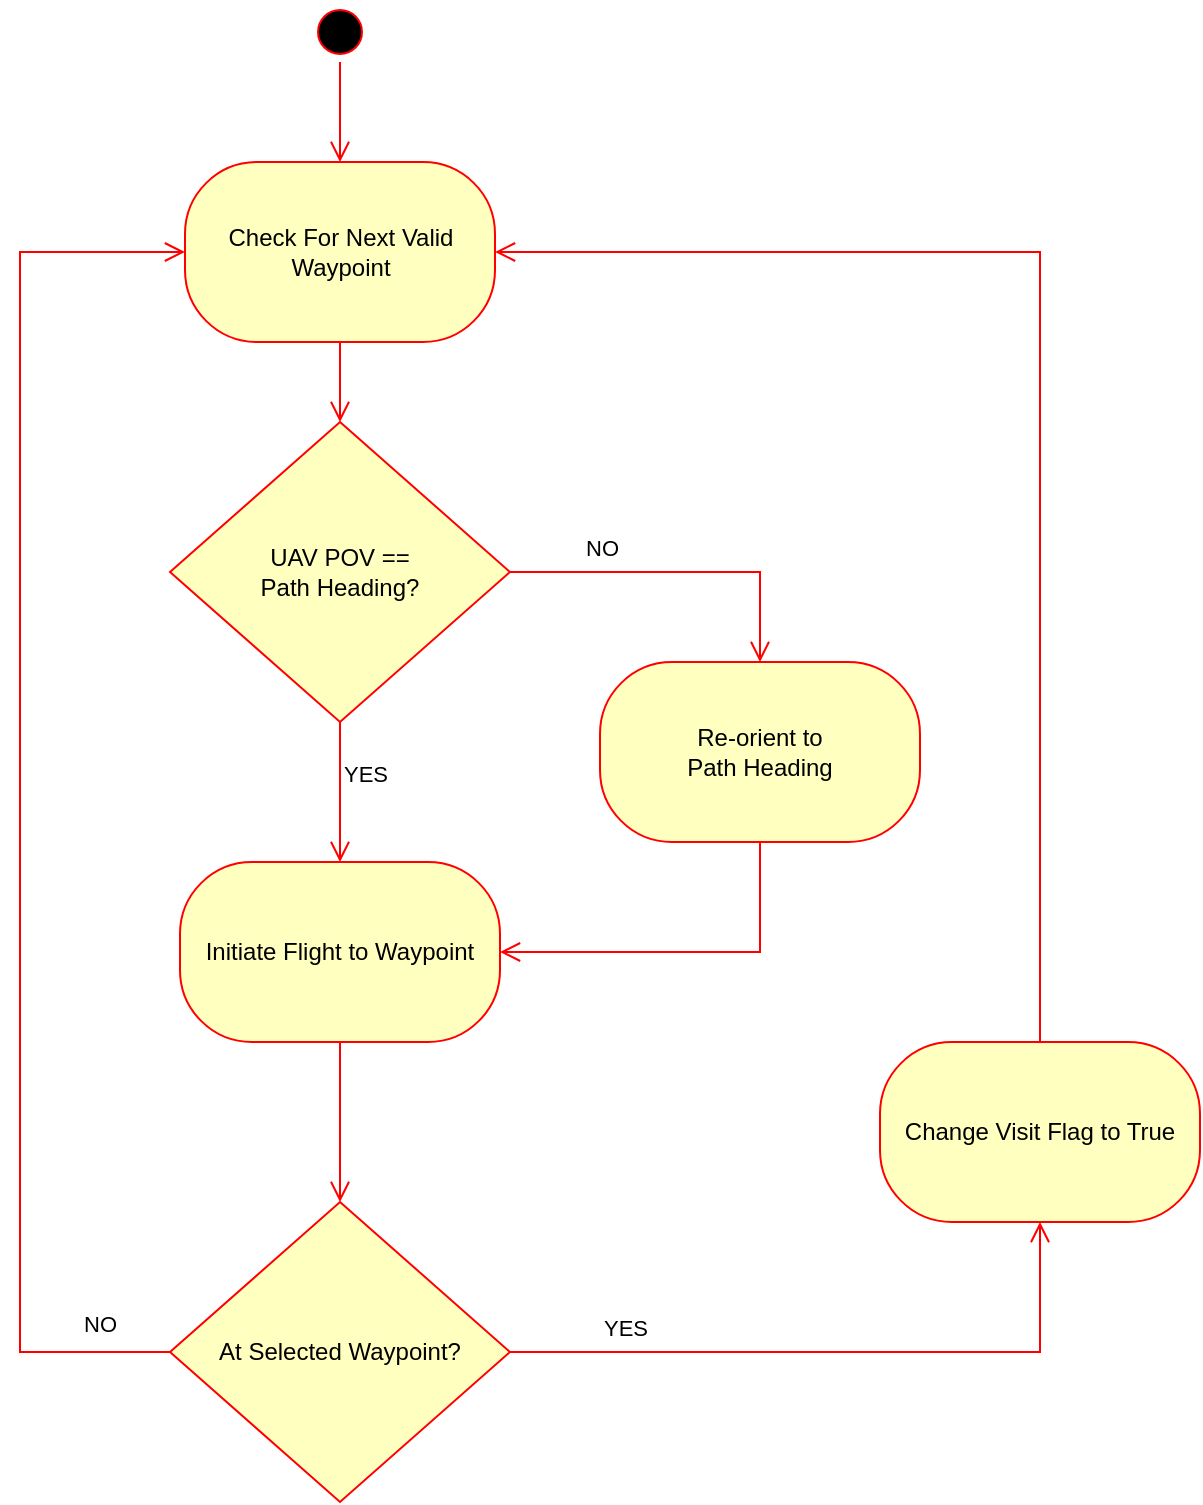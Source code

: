 <mxfile version="17.4.1" type="device"><diagram id="i3F4ti9gev00xGMFeUzN" name="Page-1"><mxGraphModel dx="1422" dy="710" grid="1" gridSize="10" guides="1" tooltips="1" connect="1" arrows="1" fold="1" page="1" pageScale="1" pageWidth="850" pageHeight="1100" math="0" shadow="0"><root><mxCell id="0"/><mxCell id="1" parent="0"/><mxCell id="HaXaQ5E0BjMqJWI1M5KT-2" value="" style="ellipse;html=1;shape=startState;fillColor=#000000;strokeColor=#ff0000;" parent="1" vertex="1"><mxGeometry x="225" y="60" width="30" height="30" as="geometry"/></mxCell><mxCell id="HaXaQ5E0BjMqJWI1M5KT-3" value="" style="edgeStyle=orthogonalEdgeStyle;html=1;verticalAlign=bottom;endArrow=open;endSize=8;strokeColor=#ff0000;rounded=0;entryX=0.5;entryY=0;entryDx=0;entryDy=0;" parent="1" source="HaXaQ5E0BjMqJWI1M5KT-2" target="HaXaQ5E0BjMqJWI1M5KT-4" edge="1"><mxGeometry relative="1" as="geometry"><mxPoint x="257.5" y="150" as="targetPoint"/></mxGeometry></mxCell><mxCell id="HaXaQ5E0BjMqJWI1M5KT-4" value="Check For Next Valid Waypoint" style="rounded=1;whiteSpace=wrap;html=1;arcSize=40;fontColor=#000000;fillColor=#ffffc0;strokeColor=#ff0000;" parent="1" vertex="1"><mxGeometry x="162.5" y="140" width="155" height="90" as="geometry"/></mxCell><mxCell id="HaXaQ5E0BjMqJWI1M5KT-5" value="" style="edgeStyle=orthogonalEdgeStyle;html=1;verticalAlign=bottom;endArrow=open;endSize=8;strokeColor=#ff0000;rounded=0;entryX=0.5;entryY=0;entryDx=0;entryDy=0;" parent="1" source="HaXaQ5E0BjMqJWI1M5KT-4" target="w0WDRvAq3e5U5MBxtoUQ-5" edge="1"><mxGeometry relative="1" as="geometry"><mxPoint x="240" y="270" as="targetPoint"/></mxGeometry></mxCell><mxCell id="HaXaQ5E0BjMqJWI1M5KT-7" value="Initiate Flight to Waypoint" style="rounded=1;whiteSpace=wrap;html=1;arcSize=40;fontColor=#000000;fillColor=#ffffc0;strokeColor=#ff0000;" parent="1" vertex="1"><mxGeometry x="160" y="490" width="160" height="90" as="geometry"/></mxCell><mxCell id="HaXaQ5E0BjMqJWI1M5KT-8" value="" style="edgeStyle=orthogonalEdgeStyle;html=1;verticalAlign=bottom;endArrow=open;endSize=8;strokeColor=#ff0000;rounded=0;entryX=0.5;entryY=0;entryDx=0;entryDy=0;" parent="1" source="HaXaQ5E0BjMqJWI1M5KT-7" target="HaXaQ5E0BjMqJWI1M5KT-28" edge="1"><mxGeometry relative="1" as="geometry"><mxPoint x="240" y="770" as="targetPoint"/></mxGeometry></mxCell><mxCell id="HaXaQ5E0BjMqJWI1M5KT-28" value="At Selected Waypoint?" style="rhombus;whiteSpace=wrap;html=1;fillColor=#ffffc0;strokeColor=#ff0000;" parent="1" vertex="1"><mxGeometry x="155" y="660" width="170" height="150" as="geometry"/></mxCell><mxCell id="HaXaQ5E0BjMqJWI1M5KT-29" value="NO" style="edgeStyle=orthogonalEdgeStyle;html=1;align=left;verticalAlign=bottom;endArrow=open;endSize=8;strokeColor=#ff0000;rounded=0;exitX=0;exitY=0.5;exitDx=0;exitDy=0;entryX=0;entryY=0.5;entryDx=0;entryDy=0;" parent="1" source="HaXaQ5E0BjMqJWI1M5KT-28" target="HaXaQ5E0BjMqJWI1M5KT-4" edge="1"><mxGeometry x="-0.873" y="-5" relative="1" as="geometry"><mxPoint x="100" y="230" as="targetPoint"/><Array as="points"><mxPoint x="80" y="735"/><mxPoint x="80" y="185"/></Array><mxPoint as="offset"/></mxGeometry></mxCell><mxCell id="HaXaQ5E0BjMqJWI1M5KT-30" value="YES" style="edgeStyle=orthogonalEdgeStyle;html=1;align=left;verticalAlign=top;endArrow=open;endSize=8;strokeColor=#ff0000;rounded=0;entryX=0.5;entryY=1;entryDx=0;entryDy=0;" parent="1" source="HaXaQ5E0BjMqJWI1M5KT-28" target="HaXaQ5E0BjMqJWI1M5KT-31" edge="1"><mxGeometry x="-0.727" y="25" relative="1" as="geometry"><mxPoint x="440" y="745" as="targetPoint"/><mxPoint as="offset"/></mxGeometry></mxCell><mxCell id="HaXaQ5E0BjMqJWI1M5KT-31" value="Change Visit Flag to True" style="rounded=1;whiteSpace=wrap;html=1;arcSize=40;fontColor=#000000;fillColor=#ffffc0;strokeColor=#ff0000;" parent="1" vertex="1"><mxGeometry x="510" y="580" width="160" height="90" as="geometry"/></mxCell><mxCell id="HaXaQ5E0BjMqJWI1M5KT-32" value="" style="edgeStyle=orthogonalEdgeStyle;html=1;verticalAlign=bottom;endArrow=open;endSize=8;strokeColor=#ff0000;rounded=0;entryX=1;entryY=0.5;entryDx=0;entryDy=0;exitX=0.5;exitY=0;exitDx=0;exitDy=0;" parent="1" source="HaXaQ5E0BjMqJWI1M5KT-31" target="HaXaQ5E0BjMqJWI1M5KT-4" edge="1"><mxGeometry relative="1" as="geometry"><mxPoint x="420" y="420" as="targetPoint"/><Array as="points"><mxPoint x="590" y="185"/></Array><mxPoint x="610" y="430" as="sourcePoint"/></mxGeometry></mxCell><mxCell id="w0WDRvAq3e5U5MBxtoUQ-1" value="&lt;div&gt;Re-orient to&lt;/div&gt;&lt;div&gt;Path Heading&lt;/div&gt;" style="rounded=1;whiteSpace=wrap;html=1;arcSize=40;fontColor=#000000;fillColor=#ffffc0;strokeColor=#ff0000;" vertex="1" parent="1"><mxGeometry x="370" y="390" width="160" height="90" as="geometry"/></mxCell><mxCell id="w0WDRvAq3e5U5MBxtoUQ-2" value="" style="edgeStyle=orthogonalEdgeStyle;html=1;verticalAlign=bottom;endArrow=open;endSize=8;strokeColor=#ff0000;rounded=0;entryX=1;entryY=0.5;entryDx=0;entryDy=0;exitX=0.5;exitY=1;exitDx=0;exitDy=0;" edge="1" parent="1" source="w0WDRvAq3e5U5MBxtoUQ-1" target="HaXaQ5E0BjMqJWI1M5KT-7"><mxGeometry relative="1" as="geometry"><mxPoint x="345" y="420" as="targetPoint"/><mxPoint x="240" y="380" as="sourcePoint"/></mxGeometry></mxCell><mxCell id="w0WDRvAq3e5U5MBxtoUQ-4" value="YES" style="edgeStyle=orthogonalEdgeStyle;html=1;align=left;verticalAlign=bottom;endArrow=open;endSize=8;strokeColor=#ff0000;rounded=0;exitX=0.5;exitY=1;exitDx=0;exitDy=0;entryX=0.5;entryY=0;entryDx=0;entryDy=0;" edge="1" parent="1" source="w0WDRvAq3e5U5MBxtoUQ-5" target="HaXaQ5E0BjMqJWI1M5KT-7"><mxGeometry relative="1" as="geometry"><mxPoint x="170" y="470" as="targetPoint"/><mxPoint x="150" y="360" as="sourcePoint"/></mxGeometry></mxCell><mxCell id="w0WDRvAq3e5U5MBxtoUQ-5" value="&lt;div&gt;UAV POV ==&lt;/div&gt;&lt;div&gt;Path Heading?&lt;br&gt;&lt;/div&gt;" style="rhombus;whiteSpace=wrap;html=1;fillColor=#ffffc0;strokeColor=#ff0000;" vertex="1" parent="1"><mxGeometry x="155" y="270" width="170" height="150" as="geometry"/></mxCell><mxCell id="w0WDRvAq3e5U5MBxtoUQ-6" value="NO" style="edgeStyle=orthogonalEdgeStyle;html=1;align=left;verticalAlign=top;endArrow=open;endSize=8;strokeColor=#ff0000;rounded=0;entryX=0.5;entryY=0;entryDx=0;entryDy=0;exitX=1;exitY=0.5;exitDx=0;exitDy=0;" edge="1" parent="1" source="w0WDRvAq3e5U5MBxtoUQ-5" target="w0WDRvAq3e5U5MBxtoUQ-1"><mxGeometry x="-0.583" y="25" relative="1" as="geometry"><mxPoint x="600" y="770" as="targetPoint"/><mxPoint as="offset"/><mxPoint x="335" y="835" as="sourcePoint"/></mxGeometry></mxCell></root></mxGraphModel></diagram></mxfile>